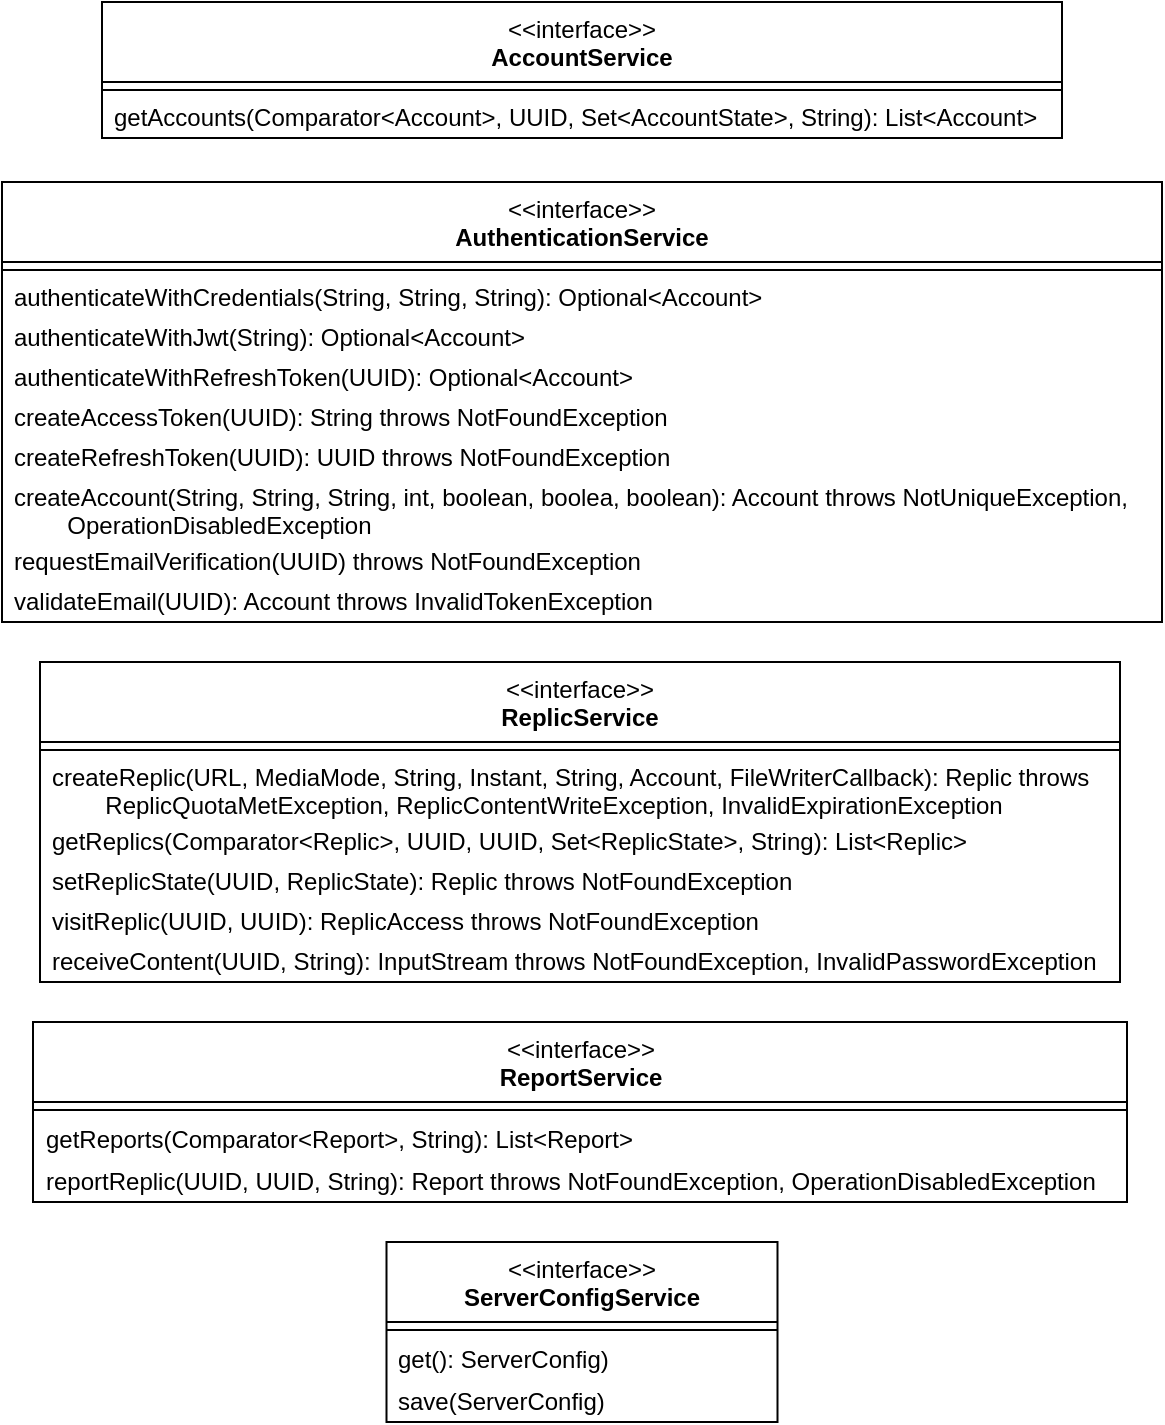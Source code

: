 <mxfile version="28.2.5">
  <diagram name="Seite-1" id="tv3RCUC1lsHie5otSo7a">
    <mxGraphModel dx="1678" dy="972" grid="1" gridSize="10" guides="1" tooltips="1" connect="1" arrows="1" fold="1" page="1" pageScale="1" pageWidth="827" pageHeight="1169" math="0" shadow="0">
      <root>
        <mxCell id="0" />
        <mxCell id="1" parent="0" />
        <mxCell id="or_CeoF1ms0C0JRZWl1a-1" value="&amp;lt;&amp;lt;interface&amp;gt;&amp;gt;&lt;br&gt;&lt;b&gt;AccountService&lt;/b&gt;&lt;div&gt;&lt;br/&gt;&lt;/div&gt;" style="swimlane;fontStyle=0;align=center;verticalAlign=top;childLayout=stackLayout;horizontal=1;startSize=40;horizontalStack=0;resizeParent=1;resizeParentMax=0;resizeLast=0;collapsible=0;marginBottom=0;html=1;whiteSpace=wrap;" parent="1" vertex="1">
          <mxGeometry x="174" y="40" width="480" height="68" as="geometry" />
        </mxCell>
        <mxCell id="or_CeoF1ms0C0JRZWl1a-6" value="" style="line;strokeWidth=1;fillColor=none;align=left;verticalAlign=middle;spacingTop=-1;spacingLeft=3;spacingRight=3;rotatable=0;labelPosition=right;points=[];portConstraint=eastwest;" parent="or_CeoF1ms0C0JRZWl1a-1" vertex="1">
          <mxGeometry y="40" width="480" height="8" as="geometry" />
        </mxCell>
        <mxCell id="or_CeoF1ms0C0JRZWl1a-8" value="getAccounts(Comparator&amp;lt;Account&amp;gt;, UUID, Set&amp;lt;AccountState&amp;gt;, String): List&amp;lt;Account&amp;gt;" style="text;html=1;strokeColor=none;fillColor=none;align=left;verticalAlign=middle;spacingLeft=4;spacingRight=4;overflow=hidden;rotatable=0;points=[[0,0.5],[1,0.5]];portConstraint=eastwest;whiteSpace=wrap;" parent="or_CeoF1ms0C0JRZWl1a-1" vertex="1">
          <mxGeometry y="48" width="480" height="20" as="geometry" />
        </mxCell>
        <mxCell id="or_CeoF1ms0C0JRZWl1a-9" value="&amp;lt;&amp;lt;interface&amp;gt;&amp;gt;&lt;br&gt;&lt;b&gt;AuthenticationService&lt;/b&gt;&lt;div&gt;&lt;br&gt;&lt;/div&gt;" style="swimlane;fontStyle=0;align=center;verticalAlign=top;childLayout=stackLayout;horizontal=1;startSize=40;horizontalStack=0;resizeParent=1;resizeParentMax=0;resizeLast=0;collapsible=0;marginBottom=0;html=1;whiteSpace=wrap;" parent="1" vertex="1">
          <mxGeometry x="124" y="130" width="580" height="220" as="geometry" />
        </mxCell>
        <mxCell id="or_CeoF1ms0C0JRZWl1a-10" value="" style="line;strokeWidth=1;fillColor=none;align=left;verticalAlign=middle;spacingTop=-1;spacingLeft=3;spacingRight=3;rotatable=0;labelPosition=right;points=[];portConstraint=eastwest;" parent="or_CeoF1ms0C0JRZWl1a-9" vertex="1">
          <mxGeometry y="40" width="580" height="8" as="geometry" />
        </mxCell>
        <mxCell id="or_CeoF1ms0C0JRZWl1a-11" value="authenticateWithCredentials(String, String, String): Optional&amp;lt;Account&amp;gt;" style="text;html=1;strokeColor=none;fillColor=none;align=left;verticalAlign=middle;spacingLeft=4;spacingRight=4;overflow=hidden;rotatable=0;points=[[0,0.5],[1,0.5]];portConstraint=eastwest;whiteSpace=wrap;" parent="or_CeoF1ms0C0JRZWl1a-9" vertex="1">
          <mxGeometry y="48" width="580" height="20" as="geometry" />
        </mxCell>
        <mxCell id="or_CeoF1ms0C0JRZWl1a-12" value="authenticateWithJwt(String): Optional&amp;lt;Account&amp;gt;" style="text;html=1;strokeColor=none;fillColor=none;align=left;verticalAlign=middle;spacingLeft=4;spacingRight=4;overflow=hidden;rotatable=0;points=[[0,0.5],[1,0.5]];portConstraint=eastwest;whiteSpace=wrap;" parent="or_CeoF1ms0C0JRZWl1a-9" vertex="1">
          <mxGeometry y="68" width="580" height="20" as="geometry" />
        </mxCell>
        <mxCell id="or_CeoF1ms0C0JRZWl1a-13" value="authenticateWithRefreshToken(UUID): Optional&amp;lt;Account&amp;gt;" style="text;html=1;strokeColor=none;fillColor=none;align=left;verticalAlign=middle;spacingLeft=4;spacingRight=4;overflow=hidden;rotatable=0;points=[[0,0.5],[1,0.5]];portConstraint=eastwest;whiteSpace=wrap;" parent="or_CeoF1ms0C0JRZWl1a-9" vertex="1">
          <mxGeometry y="88" width="580" height="20" as="geometry" />
        </mxCell>
        <mxCell id="or_CeoF1ms0C0JRZWl1a-14" value="createAccessToken(UUID): String throws NotFoundException" style="text;html=1;strokeColor=none;fillColor=none;align=left;verticalAlign=middle;spacingLeft=4;spacingRight=4;overflow=hidden;rotatable=0;points=[[0,0.5],[1,0.5]];portConstraint=eastwest;whiteSpace=wrap;" parent="or_CeoF1ms0C0JRZWl1a-9" vertex="1">
          <mxGeometry y="108" width="580" height="20" as="geometry" />
        </mxCell>
        <mxCell id="or_CeoF1ms0C0JRZWl1a-15" value="createRefreshToken(UUID): UUID throws NotFoundException" style="text;html=1;strokeColor=none;fillColor=none;align=left;verticalAlign=middle;spacingLeft=4;spacingRight=4;overflow=hidden;rotatable=0;points=[[0,0.5],[1,0.5]];portConstraint=eastwest;whiteSpace=wrap;" parent="or_CeoF1ms0C0JRZWl1a-9" vertex="1">
          <mxGeometry y="128" width="580" height="20" as="geometry" />
        </mxCell>
        <mxCell id="or_CeoF1ms0C0JRZWl1a-16" value="createAccount(String, String, String, int, boolean, boolea, boolean): Account throws NotUniqueException, &lt;span style=&quot;white-space: pre;&quot;&gt;&#x9;&lt;/span&gt;OperationDisabledException" style="text;html=1;strokeColor=none;fillColor=none;align=left;verticalAlign=middle;spacingLeft=4;spacingRight=4;overflow=hidden;rotatable=0;points=[[0,0.5],[1,0.5]];portConstraint=eastwest;whiteSpace=wrap;" parent="or_CeoF1ms0C0JRZWl1a-9" vertex="1">
          <mxGeometry y="148" width="580" height="32" as="geometry" />
        </mxCell>
        <mxCell id="or_CeoF1ms0C0JRZWl1a-17" value="requestEmailVerification(UUID) throws NotFoundException" style="text;html=1;strokeColor=none;fillColor=none;align=left;verticalAlign=middle;spacingLeft=4;spacingRight=4;overflow=hidden;rotatable=0;points=[[0,0.5],[1,0.5]];portConstraint=eastwest;whiteSpace=wrap;" parent="or_CeoF1ms0C0JRZWl1a-9" vertex="1">
          <mxGeometry y="180" width="580" height="20" as="geometry" />
        </mxCell>
        <mxCell id="or_CeoF1ms0C0JRZWl1a-18" value="validateEmail(UUID): Account throws InvalidTokenException" style="text;html=1;strokeColor=none;fillColor=none;align=left;verticalAlign=middle;spacingLeft=4;spacingRight=4;overflow=hidden;rotatable=0;points=[[0,0.5],[1,0.5]];portConstraint=eastwest;whiteSpace=wrap;" parent="or_CeoF1ms0C0JRZWl1a-9" vertex="1">
          <mxGeometry y="200" width="580" height="20" as="geometry" />
        </mxCell>
        <mxCell id="or_CeoF1ms0C0JRZWl1a-19" value="&amp;lt;&amp;lt;interface&amp;gt;&amp;gt;&lt;br&gt;&lt;b&gt;ReplicService&lt;/b&gt;&lt;div&gt;&lt;br&gt;&lt;/div&gt;" style="swimlane;fontStyle=0;align=center;verticalAlign=top;childLayout=stackLayout;horizontal=1;startSize=40;horizontalStack=0;resizeParent=1;resizeParentMax=0;resizeLast=0;collapsible=0;marginBottom=0;html=1;whiteSpace=wrap;" parent="1" vertex="1">
          <mxGeometry x="143" y="370" width="540" height="160" as="geometry" />
        </mxCell>
        <mxCell id="or_CeoF1ms0C0JRZWl1a-20" value="" style="line;strokeWidth=1;fillColor=none;align=left;verticalAlign=middle;spacingTop=-1;spacingLeft=3;spacingRight=3;rotatable=0;labelPosition=right;points=[];portConstraint=eastwest;" parent="or_CeoF1ms0C0JRZWl1a-19" vertex="1">
          <mxGeometry y="40" width="540" height="8" as="geometry" />
        </mxCell>
        <mxCell id="or_CeoF1ms0C0JRZWl1a-21" value="&lt;div&gt;createReplic(URL, MediaMode, String, Instant, String, Account, FileWriterCallback): Replic throws&lt;/div&gt;&lt;div&gt;&lt;span style=&quot;white-space: pre;&quot;&gt;&#x9;ReplicQuotaMetException, ReplicContentWriteException, InvalidExpirationException&lt;/span&gt;&lt;/div&gt;" style="text;html=1;strokeColor=none;fillColor=none;align=left;verticalAlign=middle;spacingLeft=4;spacingRight=4;overflow=hidden;rotatable=0;points=[[0,0.5],[1,0.5]];portConstraint=eastwest;whiteSpace=wrap;" parent="or_CeoF1ms0C0JRZWl1a-19" vertex="1">
          <mxGeometry y="48" width="540" height="32" as="geometry" />
        </mxCell>
        <mxCell id="or_CeoF1ms0C0JRZWl1a-22" value="getReplics(Comparator&amp;lt;Replic&amp;gt;, UUID, UUID, Set&amp;lt;ReplicState&amp;gt;, String): List&amp;lt;Replic&amp;gt;" style="text;html=1;strokeColor=none;fillColor=none;align=left;verticalAlign=middle;spacingLeft=4;spacingRight=4;overflow=hidden;rotatable=0;points=[[0,0.5],[1,0.5]];portConstraint=eastwest;whiteSpace=wrap;" parent="or_CeoF1ms0C0JRZWl1a-19" vertex="1">
          <mxGeometry y="80" width="540" height="20" as="geometry" />
        </mxCell>
        <mxCell id="or_CeoF1ms0C0JRZWl1a-23" value="setReplicState(UUID, ReplicState): Replic throws NotFoundException" style="text;html=1;strokeColor=none;fillColor=none;align=left;verticalAlign=middle;spacingLeft=4;spacingRight=4;overflow=hidden;rotatable=0;points=[[0,0.5],[1,0.5]];portConstraint=eastwest;whiteSpace=wrap;" parent="or_CeoF1ms0C0JRZWl1a-19" vertex="1">
          <mxGeometry y="100" width="540" height="20" as="geometry" />
        </mxCell>
        <mxCell id="or_CeoF1ms0C0JRZWl1a-24" value="visitReplic(UUID, UUID): ReplicAccess throws NotFoundException" style="text;html=1;strokeColor=none;fillColor=none;align=left;verticalAlign=middle;spacingLeft=4;spacingRight=4;overflow=hidden;rotatable=0;points=[[0,0.5],[1,0.5]];portConstraint=eastwest;whiteSpace=wrap;" parent="or_CeoF1ms0C0JRZWl1a-19" vertex="1">
          <mxGeometry y="120" width="540" height="20" as="geometry" />
        </mxCell>
        <mxCell id="or_CeoF1ms0C0JRZWl1a-25" value="receiveContent(UUID, String): InputStream throws NotFoundException, InvalidPasswordException" style="text;html=1;strokeColor=none;fillColor=none;align=left;verticalAlign=middle;spacingLeft=4;spacingRight=4;overflow=hidden;rotatable=0;points=[[0,0.5],[1,0.5]];portConstraint=eastwest;whiteSpace=wrap;" parent="or_CeoF1ms0C0JRZWl1a-19" vertex="1">
          <mxGeometry y="140" width="540" height="20" as="geometry" />
        </mxCell>
        <mxCell id="or_CeoF1ms0C0JRZWl1a-29" value="&amp;lt;&amp;lt;interface&amp;gt;&amp;gt;&lt;br&gt;&lt;b&gt;ReportService&lt;/b&gt;&lt;div&gt;&lt;br&gt;&lt;/div&gt;" style="swimlane;fontStyle=0;align=center;verticalAlign=top;childLayout=stackLayout;horizontal=1;startSize=40;horizontalStack=0;resizeParent=1;resizeParentMax=0;resizeLast=0;collapsible=0;marginBottom=0;html=1;whiteSpace=wrap;" parent="1" vertex="1">
          <mxGeometry x="139.5" y="550" width="547" height="90" as="geometry" />
        </mxCell>
        <mxCell id="or_CeoF1ms0C0JRZWl1a-30" value="" style="line;strokeWidth=1;fillColor=none;align=left;verticalAlign=middle;spacingTop=-1;spacingLeft=3;spacingRight=3;rotatable=0;labelPosition=right;points=[];portConstraint=eastwest;" parent="or_CeoF1ms0C0JRZWl1a-29" vertex="1">
          <mxGeometry y="40" width="547" height="8" as="geometry" />
        </mxCell>
        <mxCell id="or_CeoF1ms0C0JRZWl1a-31" value="getReports(Comparator&amp;lt;Report&amp;gt;, String): List&amp;lt;Report&amp;gt;" style="text;html=1;strokeColor=none;fillColor=none;align=left;verticalAlign=middle;spacingLeft=4;spacingRight=4;overflow=hidden;rotatable=0;points=[[0,0.5],[1,0.5]];portConstraint=eastwest;whiteSpace=wrap;" parent="or_CeoF1ms0C0JRZWl1a-29" vertex="1">
          <mxGeometry y="48" width="547" height="22" as="geometry" />
        </mxCell>
        <mxCell id="or_CeoF1ms0C0JRZWl1a-32" value="reportReplic(UUID, UUID, String): Report throws NotFoundException, OperationDisabledException" style="text;html=1;strokeColor=none;fillColor=none;align=left;verticalAlign=middle;spacingLeft=4;spacingRight=4;overflow=hidden;rotatable=0;points=[[0,0.5],[1,0.5]];portConstraint=eastwest;whiteSpace=wrap;" parent="or_CeoF1ms0C0JRZWl1a-29" vertex="1">
          <mxGeometry y="70" width="547" height="20" as="geometry" />
        </mxCell>
        <mxCell id="or_CeoF1ms0C0JRZWl1a-36" value="&amp;lt;&amp;lt;interface&amp;gt;&amp;gt;&lt;br&gt;&lt;b&gt;ServerConfigService&lt;/b&gt;&lt;div&gt;&lt;br&gt;&lt;/div&gt;" style="swimlane;fontStyle=0;align=center;verticalAlign=top;childLayout=stackLayout;horizontal=1;startSize=40;horizontalStack=0;resizeParent=1;resizeParentMax=0;resizeLast=0;collapsible=0;marginBottom=0;html=1;whiteSpace=wrap;" parent="1" vertex="1">
          <mxGeometry x="316.25" y="660" width="195.5" height="90" as="geometry" />
        </mxCell>
        <mxCell id="or_CeoF1ms0C0JRZWl1a-37" value="" style="line;strokeWidth=1;fillColor=none;align=left;verticalAlign=middle;spacingTop=-1;spacingLeft=3;spacingRight=3;rotatable=0;labelPosition=right;points=[];portConstraint=eastwest;" parent="or_CeoF1ms0C0JRZWl1a-36" vertex="1">
          <mxGeometry y="40" width="195.5" height="8" as="geometry" />
        </mxCell>
        <mxCell id="or_CeoF1ms0C0JRZWl1a-38" value="get(): ServerConfig)" style="text;html=1;strokeColor=none;fillColor=none;align=left;verticalAlign=middle;spacingLeft=4;spacingRight=4;overflow=hidden;rotatable=0;points=[[0,0.5],[1,0.5]];portConstraint=eastwest;whiteSpace=wrap;" parent="or_CeoF1ms0C0JRZWl1a-36" vertex="1">
          <mxGeometry y="48" width="195.5" height="22" as="geometry" />
        </mxCell>
        <mxCell id="or_CeoF1ms0C0JRZWl1a-39" value="save(ServerConfig)" style="text;html=1;strokeColor=none;fillColor=none;align=left;verticalAlign=middle;spacingLeft=4;spacingRight=4;overflow=hidden;rotatable=0;points=[[0,0.5],[1,0.5]];portConstraint=eastwest;whiteSpace=wrap;" parent="or_CeoF1ms0C0JRZWl1a-36" vertex="1">
          <mxGeometry y="70" width="195.5" height="20" as="geometry" />
        </mxCell>
      </root>
    </mxGraphModel>
  </diagram>
</mxfile>
